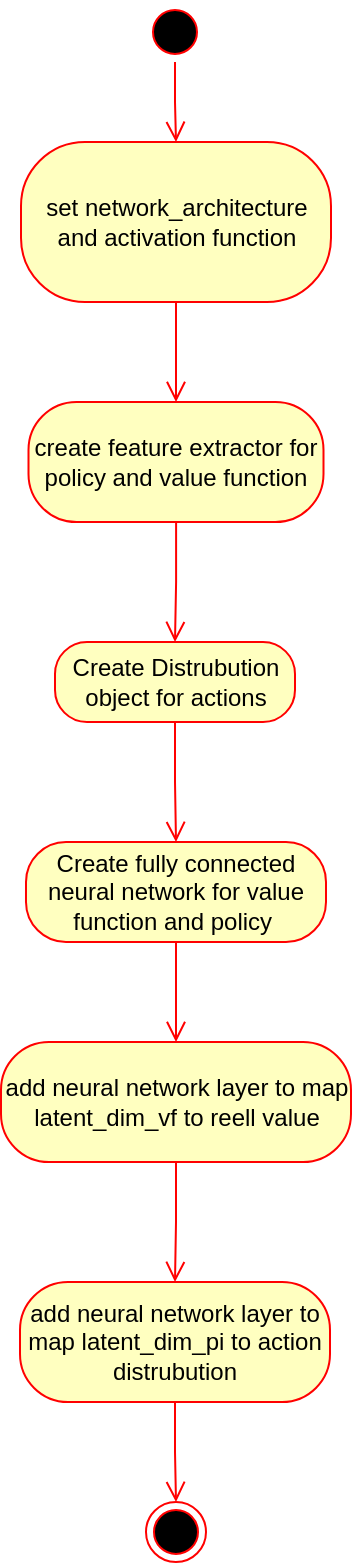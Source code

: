 <mxfile version="22.0.3" type="device">
  <diagram name="Seite-1" id="oSD5WKLiKDy8oyUsX7OF">
    <mxGraphModel dx="954" dy="674" grid="1" gridSize="10" guides="1" tooltips="1" connect="1" arrows="1" fold="1" page="1" pageScale="1" pageWidth="850" pageHeight="1100" math="0" shadow="0">
      <root>
        <mxCell id="0" />
        <mxCell id="1" parent="0" />
        <mxCell id="R4x1zJKw3nNZXSGfNORk-1" value="" style="ellipse;html=1;shape=startState;fillColor=#000000;strokeColor=#ff0000;" vertex="1" parent="1">
          <mxGeometry x="197.5" y="20" width="30" height="30" as="geometry" />
        </mxCell>
        <mxCell id="R4x1zJKw3nNZXSGfNORk-2" value="" style="edgeStyle=orthogonalEdgeStyle;html=1;verticalAlign=bottom;endArrow=open;endSize=8;strokeColor=#ff0000;rounded=0;entryX=0.5;entryY=0;entryDx=0;entryDy=0;" edge="1" source="R4x1zJKw3nNZXSGfNORk-1" parent="1" target="R4x1zJKw3nNZXSGfNORk-3">
          <mxGeometry relative="1" as="geometry">
            <mxPoint x="165" y="110" as="targetPoint" />
          </mxGeometry>
        </mxCell>
        <mxCell id="R4x1zJKw3nNZXSGfNORk-3" value="set network_architecture and activation function" style="rounded=1;whiteSpace=wrap;html=1;arcSize=40;fontColor=#000000;fillColor=#ffffc0;strokeColor=#ff0000;" vertex="1" parent="1">
          <mxGeometry x="135.5" y="90" width="155" height="80" as="geometry" />
        </mxCell>
        <mxCell id="R4x1zJKw3nNZXSGfNORk-4" value="" style="edgeStyle=orthogonalEdgeStyle;html=1;verticalAlign=bottom;endArrow=open;endSize=8;strokeColor=#ff0000;rounded=0;entryX=0.5;entryY=0;entryDx=0;entryDy=0;" edge="1" source="R4x1zJKw3nNZXSGfNORk-3" parent="1" target="R4x1zJKw3nNZXSGfNORk-5">
          <mxGeometry relative="1" as="geometry">
            <mxPoint x="165" y="220" as="targetPoint" />
          </mxGeometry>
        </mxCell>
        <mxCell id="R4x1zJKw3nNZXSGfNORk-5" value="create feature extractor for policy and value function" style="rounded=1;whiteSpace=wrap;html=1;arcSize=40;fontColor=#000000;fillColor=#ffffc0;strokeColor=#ff0000;" vertex="1" parent="1">
          <mxGeometry x="139.25" y="220" width="147.5" height="60" as="geometry" />
        </mxCell>
        <mxCell id="R4x1zJKw3nNZXSGfNORk-6" value="" style="edgeStyle=orthogonalEdgeStyle;html=1;verticalAlign=bottom;endArrow=open;endSize=8;strokeColor=#ff0000;rounded=0;entryX=0.5;entryY=0;entryDx=0;entryDy=0;" edge="1" source="R4x1zJKw3nNZXSGfNORk-5" parent="1" target="R4x1zJKw3nNZXSGfNORk-7">
          <mxGeometry relative="1" as="geometry">
            <mxPoint x="183" y="400" as="targetPoint" />
          </mxGeometry>
        </mxCell>
        <mxCell id="R4x1zJKw3nNZXSGfNORk-7" value="Create Distrubution object for actions" style="rounded=1;whiteSpace=wrap;html=1;arcSize=40;fontColor=#000000;fillColor=#ffffc0;strokeColor=#ff0000;" vertex="1" parent="1">
          <mxGeometry x="152.5" y="340" width="120" height="40" as="geometry" />
        </mxCell>
        <mxCell id="R4x1zJKw3nNZXSGfNORk-8" value="" style="edgeStyle=orthogonalEdgeStyle;html=1;verticalAlign=bottom;endArrow=open;endSize=8;strokeColor=#ff0000;rounded=0;entryX=0.5;entryY=0;entryDx=0;entryDy=0;" edge="1" source="R4x1zJKw3nNZXSGfNORk-7" parent="1" target="R4x1zJKw3nNZXSGfNORk-9">
          <mxGeometry relative="1" as="geometry">
            <mxPoint x="183" y="500" as="targetPoint" />
          </mxGeometry>
        </mxCell>
        <mxCell id="R4x1zJKw3nNZXSGfNORk-9" value="Create fully connected neural network for value function and policy&amp;nbsp;" style="rounded=1;whiteSpace=wrap;html=1;arcSize=40;fontColor=#000000;fillColor=#ffffc0;strokeColor=#ff0000;" vertex="1" parent="1">
          <mxGeometry x="138" y="440" width="150" height="50" as="geometry" />
        </mxCell>
        <mxCell id="R4x1zJKw3nNZXSGfNORk-10" value="" style="edgeStyle=orthogonalEdgeStyle;html=1;verticalAlign=bottom;endArrow=open;endSize=8;strokeColor=#ff0000;rounded=0;entryX=0.5;entryY=0;entryDx=0;entryDy=0;" edge="1" source="R4x1zJKw3nNZXSGfNORk-9" parent="1" target="R4x1zJKw3nNZXSGfNORk-11">
          <mxGeometry relative="1" as="geometry">
            <mxPoint x="180" y="600" as="targetPoint" />
          </mxGeometry>
        </mxCell>
        <mxCell id="R4x1zJKw3nNZXSGfNORk-11" value="add neural network layer to map latent_dim_vf to reell value" style="rounded=1;whiteSpace=wrap;html=1;arcSize=40;fontColor=#000000;fillColor=#ffffc0;strokeColor=#ff0000;" vertex="1" parent="1">
          <mxGeometry x="125.5" y="540" width="175" height="60" as="geometry" />
        </mxCell>
        <mxCell id="R4x1zJKw3nNZXSGfNORk-12" value="" style="edgeStyle=orthogonalEdgeStyle;html=1;verticalAlign=bottom;endArrow=open;endSize=8;strokeColor=#ff0000;rounded=0;entryX=0.5;entryY=0;entryDx=0;entryDy=0;" edge="1" source="R4x1zJKw3nNZXSGfNORk-11" parent="1" target="R4x1zJKw3nNZXSGfNORk-13">
          <mxGeometry relative="1" as="geometry">
            <mxPoint x="195" y="710" as="targetPoint" />
          </mxGeometry>
        </mxCell>
        <mxCell id="R4x1zJKw3nNZXSGfNORk-13" value="add neural network layer to map latent_dim_pi to action distrubution" style="rounded=1;whiteSpace=wrap;html=1;arcSize=40;fontColor=#000000;fillColor=#ffffc0;strokeColor=#ff0000;" vertex="1" parent="1">
          <mxGeometry x="135" y="660" width="155" height="60" as="geometry" />
        </mxCell>
        <mxCell id="R4x1zJKw3nNZXSGfNORk-14" value="" style="edgeStyle=orthogonalEdgeStyle;html=1;verticalAlign=bottom;endArrow=open;endSize=8;strokeColor=#ff0000;rounded=0;entryX=0.5;entryY=0;entryDx=0;entryDy=0;" edge="1" source="R4x1zJKw3nNZXSGfNORk-13" parent="1" target="R4x1zJKw3nNZXSGfNORk-15">
          <mxGeometry relative="1" as="geometry">
            <mxPoint x="195" y="820" as="targetPoint" />
          </mxGeometry>
        </mxCell>
        <mxCell id="R4x1zJKw3nNZXSGfNORk-15" value="" style="ellipse;html=1;shape=endState;fillColor=#000000;strokeColor=#ff0000;" vertex="1" parent="1">
          <mxGeometry x="198" y="770" width="30" height="30" as="geometry" />
        </mxCell>
      </root>
    </mxGraphModel>
  </diagram>
</mxfile>
